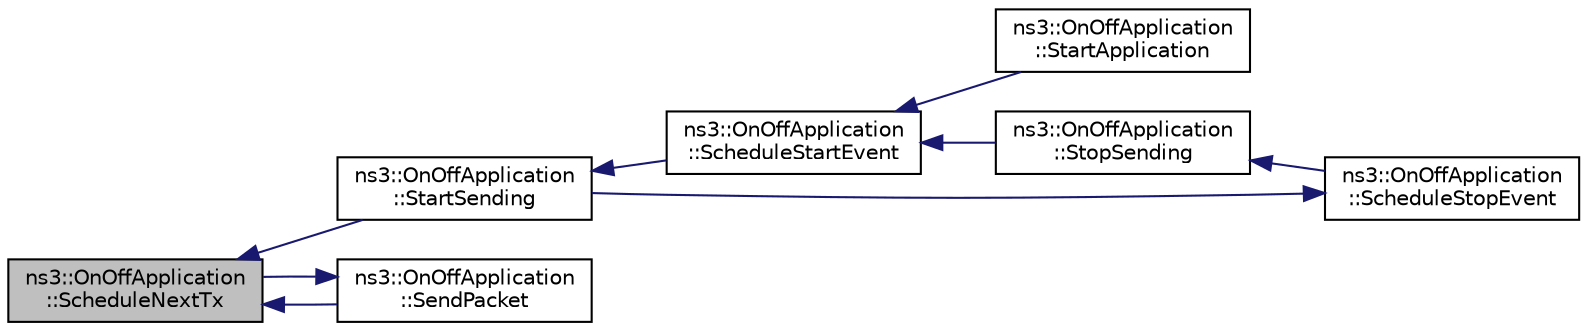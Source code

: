 digraph "ns3::OnOffApplication::ScheduleNextTx"
{
  edge [fontname="Helvetica",fontsize="10",labelfontname="Helvetica",labelfontsize="10"];
  node [fontname="Helvetica",fontsize="10",shape=record];
  rankdir="LR";
  Node1 [label="ns3::OnOffApplication\l::ScheduleNextTx",height=0.2,width=0.4,color="black", fillcolor="grey75", style="filled", fontcolor="black"];
  Node1 -> Node2 [dir="back",color="midnightblue",fontsize="10",style="solid"];
  Node2 [label="ns3::OnOffApplication\l::StartSending",height=0.2,width=0.4,color="black", fillcolor="white", style="filled",URL="$dc/d04/classns3_1_1OnOffApplication.html#ac3d42b6fa582b938e0197c1b8c015583",tooltip="Start an On period. "];
  Node2 -> Node3 [dir="back",color="midnightblue",fontsize="10",style="solid"];
  Node3 [label="ns3::OnOffApplication\l::ScheduleStartEvent",height=0.2,width=0.4,color="black", fillcolor="white", style="filled",URL="$dc/d04/classns3_1_1OnOffApplication.html#a20124d7b90ced13c6b92388b6ab0d8f9",tooltip="Schedule the next On period start. "];
  Node3 -> Node4 [dir="back",color="midnightblue",fontsize="10",style="solid"];
  Node4 [label="ns3::OnOffApplication\l::StartApplication",height=0.2,width=0.4,color="black", fillcolor="white", style="filled",URL="$dc/d04/classns3_1_1OnOffApplication.html#a0d9d5f0f60ec877c788c5c0e55c9587b",tooltip="Application specific startup code. "];
  Node3 -> Node5 [dir="back",color="midnightblue",fontsize="10",style="solid"];
  Node5 [label="ns3::OnOffApplication\l::StopSending",height=0.2,width=0.4,color="black", fillcolor="white", style="filled",URL="$dc/d04/classns3_1_1OnOffApplication.html#ab84ce405602879567f051a16ff8518a8",tooltip="Start an Off period. "];
  Node5 -> Node6 [dir="back",color="midnightblue",fontsize="10",style="solid"];
  Node6 [label="ns3::OnOffApplication\l::ScheduleStopEvent",height=0.2,width=0.4,color="black", fillcolor="white", style="filled",URL="$dc/d04/classns3_1_1OnOffApplication.html#a77a666c5f73ec9a94fb06ca47c5b6dde",tooltip="Schedule the next Off period start. "];
  Node6 -> Node2 [dir="back",color="midnightblue",fontsize="10",style="solid"];
  Node1 -> Node7 [dir="back",color="midnightblue",fontsize="10",style="solid"];
  Node7 [label="ns3::OnOffApplication\l::SendPacket",height=0.2,width=0.4,color="black", fillcolor="white", style="filled",URL="$dc/d04/classns3_1_1OnOffApplication.html#afe6fb4d4e772370c797b722dbe6f7e3f",tooltip="Send a packet. "];
  Node7 -> Node1 [dir="back",color="midnightblue",fontsize="10",style="solid"];
}
